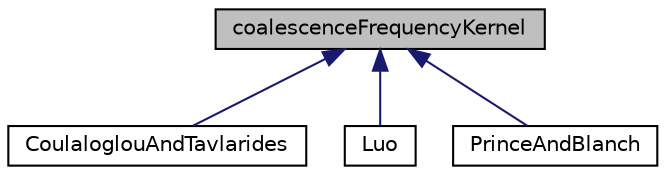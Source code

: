 digraph "coalescenceFrequencyKernel"
{
  bgcolor="transparent";
  edge [fontname="Helvetica",fontsize="10",labelfontname="Helvetica",labelfontsize="10"];
  node [fontname="Helvetica",fontsize="10",shape=record];
  Node0 [label="coalescenceFrequencyKernel",height=0.2,width=0.4,color="black", fillcolor="grey75", style="filled", fontcolor="black"];
  Node0 -> Node1 [dir="back",color="midnightblue",fontsize="10",style="solid",fontname="Helvetica"];
  Node1 [label="CoulaloglouAndTavlarides",height=0.2,width=0.4,color="black",URL="$a02404.html"];
  Node0 -> Node2 [dir="back",color="midnightblue",fontsize="10",style="solid",fontname="Helvetica"];
  Node2 [label="Luo",height=0.2,width=0.4,color="black",URL="$a02408.html"];
  Node0 -> Node3 [dir="back",color="midnightblue",fontsize="10",style="solid",fontname="Helvetica"];
  Node3 [label="PrinceAndBlanch",height=0.2,width=0.4,color="black",URL="$a02412.html"];
}
